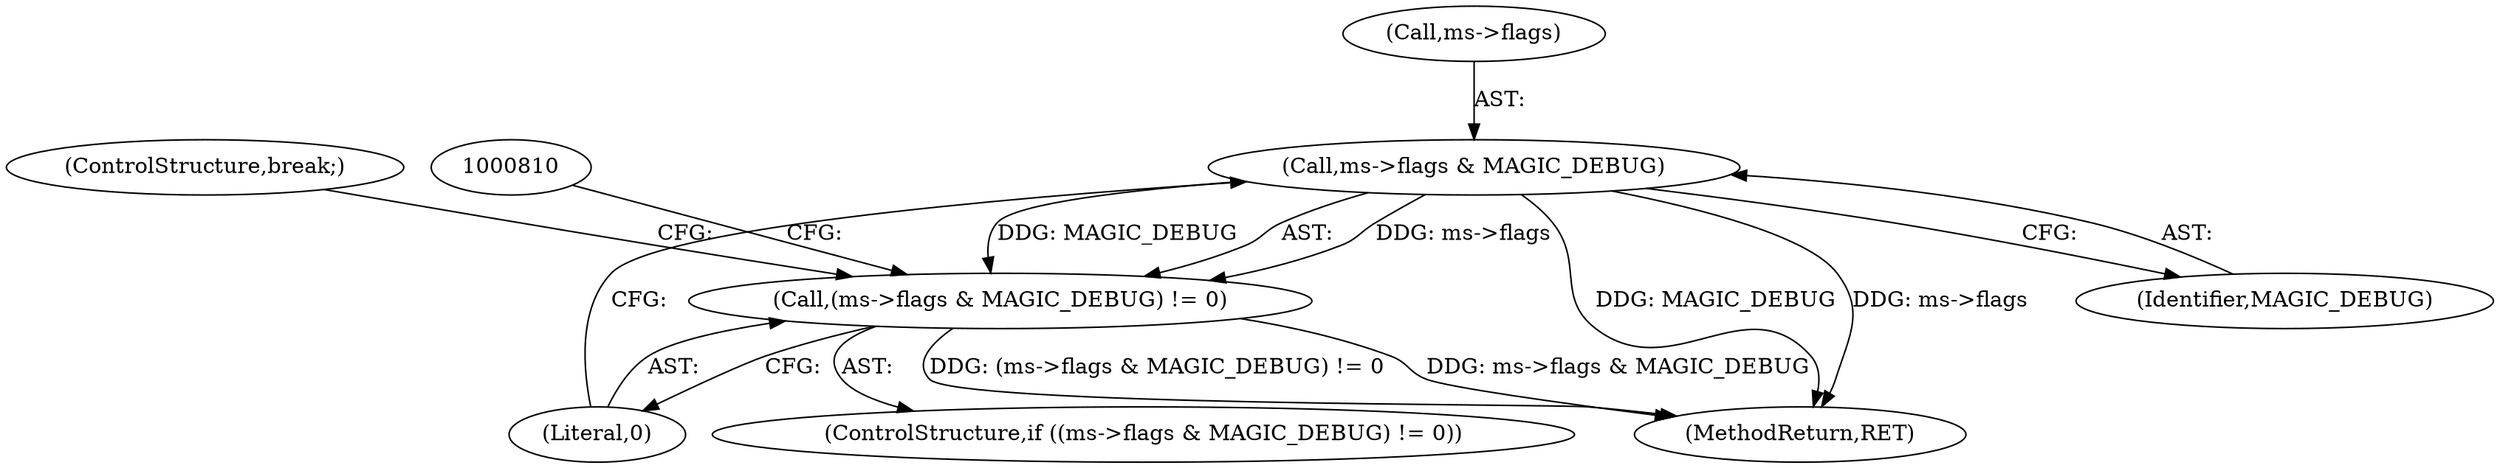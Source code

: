 digraph "0_file_4a284c89d6ef11aca34da65da7d673050a5ea320_1@pointer" {
"1000803" [label="(Call,ms->flags & MAGIC_DEBUG)"];
"1000802" [label="(Call,(ms->flags & MAGIC_DEBUG) != 0)"];
"1000994" [label="(MethodReturn,RET)"];
"1000852" [label="(ControlStructure,break;)"];
"1000804" [label="(Call,ms->flags)"];
"1000808" [label="(Literal,0)"];
"1000802" [label="(Call,(ms->flags & MAGIC_DEBUG) != 0)"];
"1000807" [label="(Identifier,MAGIC_DEBUG)"];
"1000803" [label="(Call,ms->flags & MAGIC_DEBUG)"];
"1000801" [label="(ControlStructure,if ((ms->flags & MAGIC_DEBUG) != 0))"];
"1000803" -> "1000802"  [label="AST: "];
"1000803" -> "1000807"  [label="CFG: "];
"1000804" -> "1000803"  [label="AST: "];
"1000807" -> "1000803"  [label="AST: "];
"1000808" -> "1000803"  [label="CFG: "];
"1000803" -> "1000994"  [label="DDG: MAGIC_DEBUG"];
"1000803" -> "1000994"  [label="DDG: ms->flags"];
"1000803" -> "1000802"  [label="DDG: ms->flags"];
"1000803" -> "1000802"  [label="DDG: MAGIC_DEBUG"];
"1000802" -> "1000801"  [label="AST: "];
"1000802" -> "1000808"  [label="CFG: "];
"1000808" -> "1000802"  [label="AST: "];
"1000810" -> "1000802"  [label="CFG: "];
"1000852" -> "1000802"  [label="CFG: "];
"1000802" -> "1000994"  [label="DDG: ms->flags & MAGIC_DEBUG"];
"1000802" -> "1000994"  [label="DDG: (ms->flags & MAGIC_DEBUG) != 0"];
}
